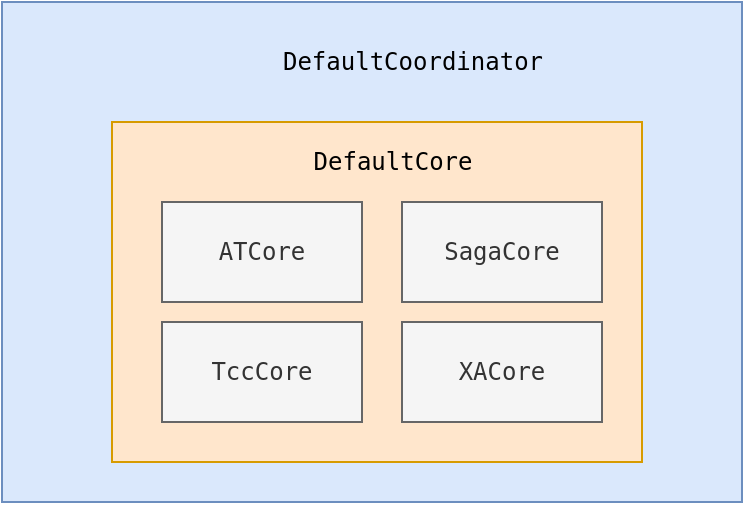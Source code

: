 <mxfile version="15.5.8" type="github">
  <diagram id="q60NOsubgiHEZN_P3gwd" name="Page-1">
    <mxGraphModel dx="946" dy="536" grid="1" gridSize="10" guides="1" tooltips="1" connect="1" arrows="1" fold="1" page="1" pageScale="1" pageWidth="827" pageHeight="1169" math="0" shadow="0">
      <root>
        <mxCell id="0" />
        <mxCell id="1" parent="0" />
        <mxCell id="1i8p1MWbgVd3atl5uU15-1" value="" style="rounded=0;whiteSpace=wrap;html=1;fillColor=#dae8fc;strokeColor=#6c8ebf;" vertex="1" parent="1">
          <mxGeometry x="270" y="130" width="370" height="250" as="geometry" />
        </mxCell>
        <mxCell id="1i8p1MWbgVd3atl5uU15-2" value="&lt;pre&gt;DefaultCoordinator&lt;/pre&gt;" style="text;html=1;align=center;verticalAlign=middle;resizable=0;points=[];autosize=1;strokeColor=none;fillColor=none;" vertex="1" parent="1">
          <mxGeometry x="400" y="140" width="150" height="40" as="geometry" />
        </mxCell>
        <mxCell id="1i8p1MWbgVd3atl5uU15-3" value="" style="rounded=0;whiteSpace=wrap;html=1;fillColor=#ffe6cc;strokeColor=#d79b00;" vertex="1" parent="1">
          <mxGeometry x="325" y="190" width="265" height="170" as="geometry" />
        </mxCell>
        <mxCell id="1i8p1MWbgVd3atl5uU15-4" value="&lt;pre&gt;DefaultCore&lt;/pre&gt;" style="text;html=1;align=center;verticalAlign=middle;resizable=0;points=[];autosize=1;strokeColor=none;fillColor=none;" vertex="1" parent="1">
          <mxGeometry x="420" y="190" width="90" height="40" as="geometry" />
        </mxCell>
        <mxCell id="1i8p1MWbgVd3atl5uU15-6" value="&lt;pre&gt;ATCore&lt;/pre&gt;" style="rounded=0;whiteSpace=wrap;html=1;fillColor=#f5f5f5;fontColor=#333333;strokeColor=#666666;" vertex="1" parent="1">
          <mxGeometry x="350" y="230" width="100" height="50" as="geometry" />
        </mxCell>
        <mxCell id="1i8p1MWbgVd3atl5uU15-7" value="&lt;pre&gt;&lt;pre&gt;SagaCore&lt;/pre&gt;&lt;/pre&gt;" style="rounded=0;whiteSpace=wrap;html=1;fillColor=#f5f5f5;strokeColor=#666666;fontColor=#333333;" vertex="1" parent="1">
          <mxGeometry x="470" y="230" width="100" height="50" as="geometry" />
        </mxCell>
        <mxCell id="1i8p1MWbgVd3atl5uU15-8" value="&lt;pre&gt;&lt;pre&gt;&lt;pre&gt;TccCore&lt;/pre&gt;&lt;/pre&gt;&lt;/pre&gt;" style="rounded=0;whiteSpace=wrap;html=1;fillColor=#f5f5f5;fontColor=#333333;strokeColor=#666666;" vertex="1" parent="1">
          <mxGeometry x="350" y="290" width="100" height="50" as="geometry" />
        </mxCell>
        <mxCell id="1i8p1MWbgVd3atl5uU15-9" value="&lt;pre&gt;&lt;pre&gt;&lt;pre&gt;&lt;pre&gt;XACore&lt;/pre&gt;&lt;/pre&gt;&lt;/pre&gt;&lt;/pre&gt;" style="rounded=0;whiteSpace=wrap;html=1;fillColor=#f5f5f5;fontColor=#333333;strokeColor=#666666;" vertex="1" parent="1">
          <mxGeometry x="470" y="290" width="100" height="50" as="geometry" />
        </mxCell>
      </root>
    </mxGraphModel>
  </diagram>
</mxfile>

